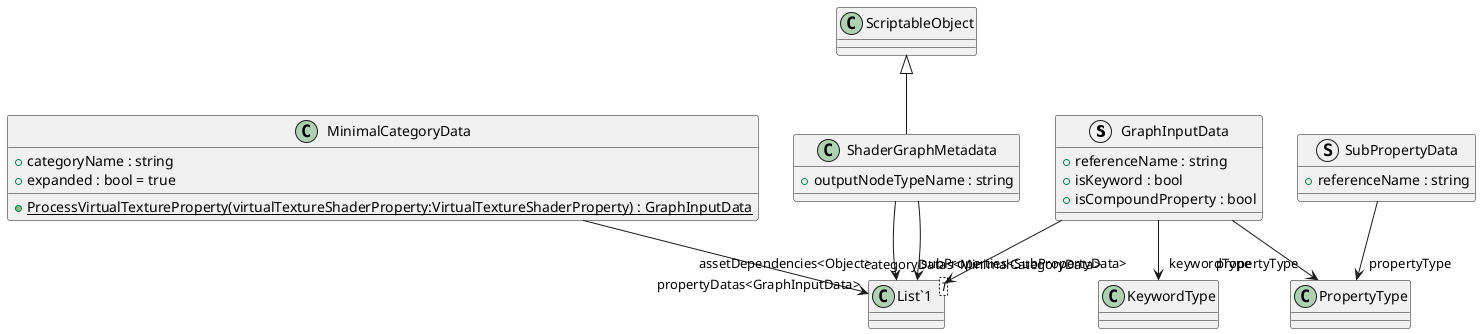 @startuml
struct GraphInputData {
    + referenceName : string
    + isKeyword : bool
    + isCompoundProperty : bool
}
struct SubPropertyData {
    + referenceName : string
}
class MinimalCategoryData {
    + {static} ProcessVirtualTextureProperty(virtualTextureShaderProperty:VirtualTextureShaderProperty) : GraphInputData
    + categoryName : string
    + expanded : bool = true
}
class ShaderGraphMetadata {
    + outputNodeTypeName : string
}
class "List`1"<T> {
}
GraphInputData --> "propertyType" PropertyType
GraphInputData --> "keywordType" KeywordType
GraphInputData --> "subProperties<SubPropertyData>" "List`1"
SubPropertyData --> "propertyType" PropertyType
MinimalCategoryData --> "propertyDatas<GraphInputData>" "List`1"
ScriptableObject <|-- ShaderGraphMetadata
ShaderGraphMetadata --> "assetDependencies<Object>" "List`1"
ShaderGraphMetadata --> "categoryDatas<MinimalCategoryData>" "List`1"
@enduml
